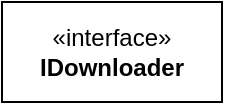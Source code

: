 <mxfile version="24.7.6">
  <diagram name="第 1 页" id="q9xX3GOwjALu4iBRyvtA">
    <mxGraphModel dx="815" dy="528" grid="1" gridSize="10" guides="1" tooltips="1" connect="1" arrows="1" fold="1" page="1" pageScale="1" pageWidth="827" pageHeight="1169" math="0" shadow="0">
      <root>
        <mxCell id="0" />
        <mxCell id="1" parent="0" />
        <mxCell id="wZyRYZo8iNJAMpqfDL_5-1" value="«interface»&lt;br&gt;&lt;b&gt;IDownloader&lt;/b&gt;" style="html=1;whiteSpace=wrap;" vertex="1" parent="1">
          <mxGeometry x="270" y="130" width="110" height="50" as="geometry" />
        </mxCell>
      </root>
    </mxGraphModel>
  </diagram>
</mxfile>
